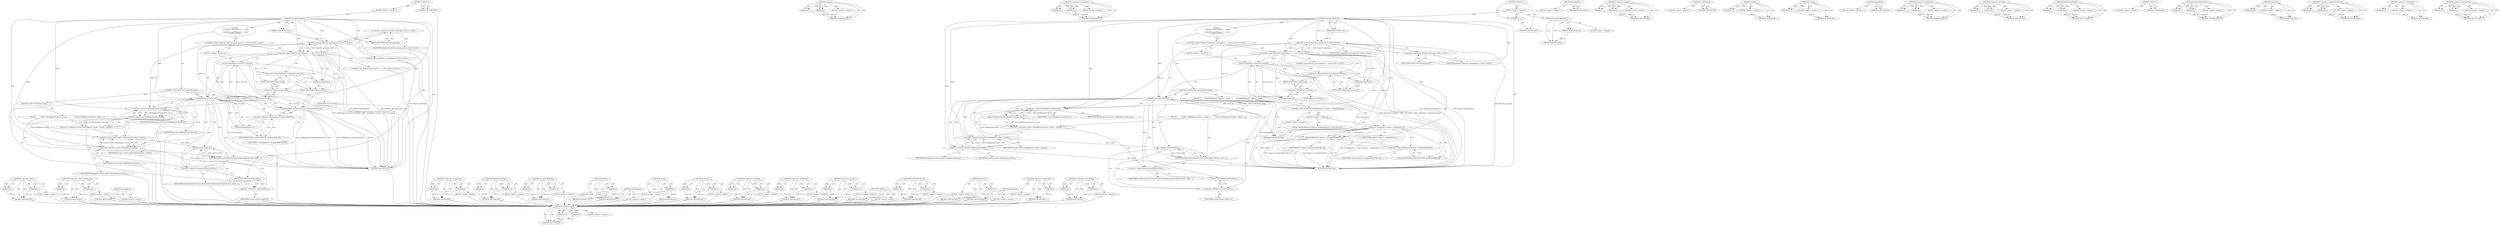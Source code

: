 digraph "&lt;operator&gt;.greaterThan" {
vulnerable_138 [label=<(METHOD,&lt;operator&gt;.new)>];
vulnerable_139 [label=<(PARAM,p1)>];
vulnerable_140 [label=<(PARAM,p2)>];
vulnerable_141 [label=<(BLOCK,&lt;empty&gt;,&lt;empty&gt;)>];
vulnerable_142 [label=<(METHOD_RETURN,ANY)>];
vulnerable_96 [label=<(METHOD,&lt;operator&gt;.indirectFieldAccess)>];
vulnerable_97 [label=<(PARAM,p1)>];
vulnerable_98 [label=<(PARAM,p2)>];
vulnerable_99 [label=<(BLOCK,&lt;empty&gt;,&lt;empty&gt;)>];
vulnerable_100 [label=<(METHOD_RETURN,ANY)>];
vulnerable_116 [label=<(METHOD,blobRegistry)>];
vulnerable_117 [label=<(BLOCK,&lt;empty&gt;,&lt;empty&gt;)>];
vulnerable_118 [label=<(METHOD_RETURN,ANY)>];
vulnerable_6 [label=<(METHOD,&lt;global&gt;)<SUB>1</SUB>>];
vulnerable_7 [label=<(BLOCK,&lt;empty&gt;,&lt;empty&gt;)<SUB>1</SUB>>];
vulnerable_8 [label=<(METHOD,unregisterBlobURL)<SUB>1</SUB>>];
vulnerable_9 [label=<(PARAM,const KURL&amp; url)<SUB>1</SUB>>];
vulnerable_10 [label="<(BLOCK,{
     if (BlobURL::getOrigin(url) == &quot;null&quot;)
 ...,{
     if (BlobURL::getOrigin(url) == &quot;null&quot;)
 ...)<SUB>2</SUB>>"];
vulnerable_11 [label="<(CONTROL_STRUCTURE,IF,if (BlobURL::getOrigin(url) == &quot;null&quot;))<SUB>3</SUB>>"];
vulnerable_12 [label="<(&lt;operator&gt;.equals,BlobURL::getOrigin(url) == &quot;null&quot;)<SUB>3</SUB>>"];
vulnerable_13 [label="<(BlobURL.getOrigin,BlobURL::getOrigin(url))<SUB>3</SUB>>"];
vulnerable_14 [label="<(&lt;operator&gt;.fieldAccess,BlobURL::getOrigin)<SUB>3</SUB>>"];
vulnerable_15 [label="<(IDENTIFIER,BlobURL,BlobURL::getOrigin(url))<SUB>3</SUB>>"];
vulnerable_16 [label=<(FIELD_IDENTIFIER,getOrigin,getOrigin)<SUB>3</SUB>>];
vulnerable_17 [label="<(IDENTIFIER,url,BlobURL::getOrigin(url))<SUB>3</SUB>>"];
vulnerable_18 [label="<(LITERAL,&quot;null&quot;,BlobURL::getOrigin(url) == &quot;null&quot;)<SUB>3</SUB>>"];
vulnerable_19 [label=<(BLOCK,&lt;empty&gt;,&lt;empty&gt;)<SUB>4</SUB>>];
vulnerable_20 [label=<(remove,originMap()-&gt;remove(url.string()))<SUB>4</SUB>>];
vulnerable_21 [label=<(&lt;operator&gt;.indirectFieldAccess,originMap()-&gt;remove)<SUB>4</SUB>>];
vulnerable_22 [label=<(originMap,originMap())<SUB>4</SUB>>];
vulnerable_23 [label=<(FIELD_IDENTIFIER,remove,remove)<SUB>4</SUB>>];
vulnerable_24 [label=<(string,url.string())<SUB>4</SUB>>];
vulnerable_25 [label=<(&lt;operator&gt;.fieldAccess,url.string)<SUB>4</SUB>>];
vulnerable_26 [label=<(IDENTIFIER,url,url.string())<SUB>4</SUB>>];
vulnerable_27 [label=<(FIELD_IDENTIFIER,string,string)<SUB>4</SUB>>];
vulnerable_28 [label=<(CONTROL_STRUCTURE,IF,if (isMainThread()))<SUB>6</SUB>>];
vulnerable_29 [label=<(isMainThread,isMainThread())<SUB>6</SUB>>];
vulnerable_30 [label=<(BLOCK,&lt;empty&gt;,&lt;empty&gt;)<SUB>7</SUB>>];
vulnerable_31 [label=<(unregisterBlobURL,blobRegistry().unregisterBlobURL(url))<SUB>7</SUB>>];
vulnerable_32 [label=<(&lt;operator&gt;.fieldAccess,blobRegistry().unregisterBlobURL)<SUB>7</SUB>>];
vulnerable_33 [label=<(blobRegistry,blobRegistry())<SUB>7</SUB>>];
vulnerable_34 [label=<(FIELD_IDENTIFIER,unregisterBlobURL,unregisterBlobURL)<SUB>7</SUB>>];
vulnerable_35 [label=<(IDENTIFIER,url,blobRegistry().unregisterBlobURL(url))<SUB>7</SUB>>];
vulnerable_36 [label=<(CONTROL_STRUCTURE,ELSE,else)<SUB>8</SUB>>];
vulnerable_37 [label=<(BLOCK,{
         OwnPtr&lt;BlobRegistryContext&gt; context ...,{
         OwnPtr&lt;BlobRegistryContext&gt; context ...)<SUB>8</SUB>>];
vulnerable_38 [label=<(&lt;operator&gt;.assignment,OwnPtr&lt;BlobRegistryContext&gt; context = adoptPtr(...)<SUB>9</SUB>>];
vulnerable_39 [label=<(&lt;operator&gt;.greaterThan,OwnPtr&lt;BlobRegistryContext&gt; context)<SUB>9</SUB>>];
vulnerable_40 [label=<(&lt;operator&gt;.lessThan,OwnPtr&lt;BlobRegistryContext)<SUB>9</SUB>>];
vulnerable_41 [label=<(IDENTIFIER,OwnPtr,OwnPtr&lt;BlobRegistryContext)<SUB>9</SUB>>];
vulnerable_42 [label=<(IDENTIFIER,BlobRegistryContext,OwnPtr&lt;BlobRegistryContext)<SUB>9</SUB>>];
vulnerable_43 [label=<(IDENTIFIER,context,OwnPtr&lt;BlobRegistryContext&gt; context)<SUB>9</SUB>>];
vulnerable_44 [label=<(adoptPtr,adoptPtr(new BlobRegistryContext(url)))<SUB>9</SUB>>];
vulnerable_45 [label=<(&lt;operator&gt;.new,new BlobRegistryContext(url))<SUB>9</SUB>>];
vulnerable_46 [label=<(IDENTIFIER,BlobRegistryContext,new BlobRegistryContext(url))<SUB>9</SUB>>];
vulnerable_47 [label=<(IDENTIFIER,url,new BlobRegistryContext(url))<SUB>9</SUB>>];
vulnerable_48 [label=<(callOnMainThread,callOnMainThread(&amp;unregisterBlobURLTask, contex...)<SUB>10</SUB>>];
vulnerable_49 [label=<(&lt;operator&gt;.addressOf,&amp;unregisterBlobURLTask)<SUB>10</SUB>>];
vulnerable_50 [label=<(IDENTIFIER,unregisterBlobURLTask,callOnMainThread(&amp;unregisterBlobURLTask, contex...)<SUB>10</SUB>>];
vulnerable_51 [label=<(leakPtr,context.leakPtr())<SUB>10</SUB>>];
vulnerable_52 [label=<(&lt;operator&gt;.fieldAccess,context.leakPtr)<SUB>10</SUB>>];
vulnerable_53 [label=<(IDENTIFIER,context,context.leakPtr())<SUB>10</SUB>>];
vulnerable_54 [label=<(FIELD_IDENTIFIER,leakPtr,leakPtr)<SUB>10</SUB>>];
vulnerable_55 [label=<(METHOD_RETURN,void)<SUB>1</SUB>>];
vulnerable_57 [label=<(METHOD_RETURN,ANY)<SUB>1</SUB>>];
vulnerable_119 [label=<(METHOD,&lt;operator&gt;.assignment)>];
vulnerable_120 [label=<(PARAM,p1)>];
vulnerable_121 [label=<(PARAM,p2)>];
vulnerable_122 [label=<(BLOCK,&lt;empty&gt;,&lt;empty&gt;)>];
vulnerable_123 [label=<(METHOD_RETURN,ANY)>];
vulnerable_81 [label=<(METHOD,BlobURL.getOrigin)>];
vulnerable_82 [label=<(PARAM,p1)>];
vulnerable_83 [label=<(PARAM,p2)>];
vulnerable_84 [label=<(BLOCK,&lt;empty&gt;,&lt;empty&gt;)>];
vulnerable_85 [label=<(METHOD_RETURN,ANY)>];
vulnerable_111 [label=<(METHOD,unregisterBlobURL)>];
vulnerable_112 [label=<(PARAM,p1)>];
vulnerable_113 [label=<(PARAM,p2)>];
vulnerable_114 [label=<(BLOCK,&lt;empty&gt;,&lt;empty&gt;)>];
vulnerable_115 [label=<(METHOD_RETURN,ANY)>];
vulnerable_152 [label=<(METHOD,leakPtr)>];
vulnerable_153 [label=<(PARAM,p1)>];
vulnerable_154 [label=<(BLOCK,&lt;empty&gt;,&lt;empty&gt;)>];
vulnerable_155 [label=<(METHOD_RETURN,ANY)>];
vulnerable_108 [label=<(METHOD,isMainThread)>];
vulnerable_109 [label=<(BLOCK,&lt;empty&gt;,&lt;empty&gt;)>];
vulnerable_110 [label=<(METHOD_RETURN,ANY)>];
vulnerable_104 [label=<(METHOD,string)>];
vulnerable_105 [label=<(PARAM,p1)>];
vulnerable_106 [label=<(BLOCK,&lt;empty&gt;,&lt;empty&gt;)>];
vulnerable_107 [label=<(METHOD_RETURN,ANY)>];
vulnerable_91 [label=<(METHOD,remove)>];
vulnerable_92 [label=<(PARAM,p1)>];
vulnerable_93 [label=<(PARAM,p2)>];
vulnerable_94 [label=<(BLOCK,&lt;empty&gt;,&lt;empty&gt;)>];
vulnerable_95 [label=<(METHOD_RETURN,ANY)>];
vulnerable_129 [label=<(METHOD,&lt;operator&gt;.lessThan)>];
vulnerable_130 [label=<(PARAM,p1)>];
vulnerable_131 [label=<(PARAM,p2)>];
vulnerable_132 [label=<(BLOCK,&lt;empty&gt;,&lt;empty&gt;)>];
vulnerable_133 [label=<(METHOD_RETURN,ANY)>];
vulnerable_86 [label=<(METHOD,&lt;operator&gt;.fieldAccess)>];
vulnerable_87 [label=<(PARAM,p1)>];
vulnerable_88 [label=<(PARAM,p2)>];
vulnerable_89 [label=<(BLOCK,&lt;empty&gt;,&lt;empty&gt;)>];
vulnerable_90 [label=<(METHOD_RETURN,ANY)>];
vulnerable_76 [label=<(METHOD,&lt;operator&gt;.equals)>];
vulnerable_77 [label=<(PARAM,p1)>];
vulnerable_78 [label=<(PARAM,p2)>];
vulnerable_79 [label=<(BLOCK,&lt;empty&gt;,&lt;empty&gt;)>];
vulnerable_80 [label=<(METHOD_RETURN,ANY)>];
vulnerable_70 [label=<(METHOD,&lt;global&gt;)<SUB>1</SUB>>];
vulnerable_71 [label=<(BLOCK,&lt;empty&gt;,&lt;empty&gt;)>];
vulnerable_72 [label=<(METHOD_RETURN,ANY)>];
vulnerable_143 [label=<(METHOD,callOnMainThread)>];
vulnerable_144 [label=<(PARAM,p1)>];
vulnerable_145 [label=<(PARAM,p2)>];
vulnerable_146 [label=<(BLOCK,&lt;empty&gt;,&lt;empty&gt;)>];
vulnerable_147 [label=<(METHOD_RETURN,ANY)>];
vulnerable_134 [label=<(METHOD,adoptPtr)>];
vulnerable_135 [label=<(PARAM,p1)>];
vulnerable_136 [label=<(BLOCK,&lt;empty&gt;,&lt;empty&gt;)>];
vulnerable_137 [label=<(METHOD_RETURN,ANY)>];
vulnerable_101 [label=<(METHOD,originMap)>];
vulnerable_102 [label=<(BLOCK,&lt;empty&gt;,&lt;empty&gt;)>];
vulnerable_103 [label=<(METHOD_RETURN,ANY)>];
vulnerable_148 [label=<(METHOD,&lt;operator&gt;.addressOf)>];
vulnerable_149 [label=<(PARAM,p1)>];
vulnerable_150 [label=<(BLOCK,&lt;empty&gt;,&lt;empty&gt;)>];
vulnerable_151 [label=<(METHOD_RETURN,ANY)>];
vulnerable_124 [label=<(METHOD,&lt;operator&gt;.greaterThan)>];
vulnerable_125 [label=<(PARAM,p1)>];
vulnerable_126 [label=<(PARAM,p2)>];
vulnerable_127 [label=<(BLOCK,&lt;empty&gt;,&lt;empty&gt;)>];
vulnerable_128 [label=<(METHOD_RETURN,ANY)>];
fixed_148 [label=<(METHOD,&lt;operator&gt;.new)>];
fixed_149 [label=<(PARAM,p1)>];
fixed_150 [label=<(PARAM,p2)>];
fixed_151 [label=<(BLOCK,&lt;empty&gt;,&lt;empty&gt;)>];
fixed_152 [label=<(METHOD_RETURN,ANY)>];
fixed_106 [label=<(METHOD,remove)>];
fixed_107 [label=<(PARAM,p1)>];
fixed_108 [label=<(PARAM,p2)>];
fixed_109 [label=<(BLOCK,&lt;empty&gt;,&lt;empty&gt;)>];
fixed_110 [label=<(METHOD_RETURN,ANY)>];
fixed_126 [label=<(METHOD,&lt;operator&gt;.assignment)>];
fixed_127 [label=<(PARAM,p1)>];
fixed_128 [label=<(PARAM,p2)>];
fixed_129 [label=<(BLOCK,&lt;empty&gt;,&lt;empty&gt;)>];
fixed_130 [label=<(METHOD_RETURN,ANY)>];
fixed_6 [label=<(METHOD,&lt;global&gt;)<SUB>1</SUB>>];
fixed_7 [label=<(BLOCK,&lt;empty&gt;,&lt;empty&gt;)<SUB>1</SUB>>];
fixed_8 [label=<(METHOD,unregisterBlobURL)<SUB>1</SUB>>];
fixed_9 [label=<(PARAM,const KURL&amp; url)<SUB>1</SUB>>];
fixed_10 [label=<(BLOCK,&lt;empty&gt;,&lt;empty&gt;)>];
fixed_11 [label=<(METHOD_RETURN,void)<SUB>1</SUB>>];
fixed_13 [label=<(UNKNOWN,),))<SUB>1</SUB>>];
fixed_14 [label=<(METHOD,unregisterBlobURL)<SUB>2</SUB>>];
fixed_15 [label=<(PARAM,const KURL&amp; url)<SUB>2</SUB>>];
fixed_16 [label="<(BLOCK,{
     if (BlobURL::getOrigin(url) == &quot;null&quot;)
 ...,{
     if (BlobURL::getOrigin(url) == &quot;null&quot;)
 ...)<SUB>3</SUB>>"];
fixed_17 [label="<(CONTROL_STRUCTURE,IF,if (BlobURL::getOrigin(url) == &quot;null&quot;))<SUB>4</SUB>>"];
fixed_18 [label="<(&lt;operator&gt;.equals,BlobURL::getOrigin(url) == &quot;null&quot;)<SUB>4</SUB>>"];
fixed_19 [label="<(BlobURL.getOrigin,BlobURL::getOrigin(url))<SUB>4</SUB>>"];
fixed_20 [label="<(&lt;operator&gt;.fieldAccess,BlobURL::getOrigin)<SUB>4</SUB>>"];
fixed_21 [label="<(IDENTIFIER,BlobURL,BlobURL::getOrigin(url))<SUB>4</SUB>>"];
fixed_22 [label=<(FIELD_IDENTIFIER,getOrigin,getOrigin)<SUB>4</SUB>>];
fixed_23 [label="<(IDENTIFIER,url,BlobURL::getOrigin(url))<SUB>4</SUB>>"];
fixed_24 [label="<(LITERAL,&quot;null&quot;,BlobURL::getOrigin(url) == &quot;null&quot;)<SUB>4</SUB>>"];
fixed_25 [label=<(BLOCK,&lt;empty&gt;,&lt;empty&gt;)<SUB>5</SUB>>];
fixed_26 [label=<(remove,originMap()-&gt;remove(url.string()))<SUB>5</SUB>>];
fixed_27 [label=<(&lt;operator&gt;.indirectFieldAccess,originMap()-&gt;remove)<SUB>5</SUB>>];
fixed_28 [label=<(originMap,originMap())<SUB>5</SUB>>];
fixed_29 [label=<(FIELD_IDENTIFIER,remove,remove)<SUB>5</SUB>>];
fixed_30 [label=<(string,url.string())<SUB>5</SUB>>];
fixed_31 [label=<(&lt;operator&gt;.fieldAccess,url.string)<SUB>5</SUB>>];
fixed_32 [label=<(IDENTIFIER,url,url.string())<SUB>5</SUB>>];
fixed_33 [label=<(FIELD_IDENTIFIER,string,string)<SUB>5</SUB>>];
fixed_34 [label=<(CONTROL_STRUCTURE,IF,if (isMainThread()))<SUB>7</SUB>>];
fixed_35 [label=<(isMainThread,isMainThread())<SUB>7</SUB>>];
fixed_36 [label=<(BLOCK,{
        if (WebBlobRegistry* registry = blobR...,{
        if (WebBlobRegistry* registry = blobR...)<SUB>7</SUB>>];
fixed_37 [label=<(CONTROL_STRUCTURE,IF,if (WebBlobRegistry* registry = blobRegistry()))<SUB>8</SUB>>];
fixed_38 [label=<(BLOCK,&lt;empty&gt;,&lt;empty&gt;)<SUB>8</SUB>>];
fixed_39 [label="<(LOCAL,WebBlobRegistry* registry: WebBlobRegistry*)<SUB>8</SUB>>"];
fixed_40 [label=<(&lt;operator&gt;.assignment,* registry = blobRegistry())<SUB>8</SUB>>];
fixed_41 [label=<(IDENTIFIER,registry,* registry = blobRegistry())<SUB>8</SUB>>];
fixed_42 [label=<(blobRegistry,blobRegistry())<SUB>8</SUB>>];
fixed_43 [label=<(BLOCK,&lt;empty&gt;,&lt;empty&gt;)<SUB>9</SUB>>];
fixed_44 [label=<(unregisterBlobURL,registry-&gt;unregisterBlobURL(url))<SUB>9</SUB>>];
fixed_45 [label=<(&lt;operator&gt;.indirectFieldAccess,registry-&gt;unregisterBlobURL)<SUB>9</SUB>>];
fixed_46 [label=<(IDENTIFIER,registry,registry-&gt;unregisterBlobURL(url))<SUB>9</SUB>>];
fixed_47 [label=<(FIELD_IDENTIFIER,unregisterBlobURL,unregisterBlobURL)<SUB>9</SUB>>];
fixed_48 [label=<(IDENTIFIER,url,registry-&gt;unregisterBlobURL(url))<SUB>9</SUB>>];
fixed_49 [label=<(CONTROL_STRUCTURE,ELSE,else)<SUB>10</SUB>>];
fixed_50 [label=<(BLOCK,{
         OwnPtr&lt;BlobRegistryContext&gt; context ...,{
         OwnPtr&lt;BlobRegistryContext&gt; context ...)<SUB>10</SUB>>];
fixed_51 [label=<(&lt;operator&gt;.assignment,OwnPtr&lt;BlobRegistryContext&gt; context = adoptPtr(...)<SUB>11</SUB>>];
fixed_52 [label=<(&lt;operator&gt;.greaterThan,OwnPtr&lt;BlobRegistryContext&gt; context)<SUB>11</SUB>>];
fixed_53 [label=<(&lt;operator&gt;.lessThan,OwnPtr&lt;BlobRegistryContext)<SUB>11</SUB>>];
fixed_54 [label=<(IDENTIFIER,OwnPtr,OwnPtr&lt;BlobRegistryContext)<SUB>11</SUB>>];
fixed_55 [label=<(IDENTIFIER,BlobRegistryContext,OwnPtr&lt;BlobRegistryContext)<SUB>11</SUB>>];
fixed_56 [label=<(IDENTIFIER,context,OwnPtr&lt;BlobRegistryContext&gt; context)<SUB>11</SUB>>];
fixed_57 [label=<(adoptPtr,adoptPtr(new BlobRegistryContext(url)))<SUB>11</SUB>>];
fixed_58 [label=<(&lt;operator&gt;.new,new BlobRegistryContext(url))<SUB>11</SUB>>];
fixed_59 [label=<(IDENTIFIER,BlobRegistryContext,new BlobRegistryContext(url))<SUB>11</SUB>>];
fixed_60 [label=<(IDENTIFIER,url,new BlobRegistryContext(url))<SUB>11</SUB>>];
fixed_61 [label=<(callOnMainThread,callOnMainThread(&amp;unregisterBlobURLTask, contex...)<SUB>12</SUB>>];
fixed_62 [label=<(&lt;operator&gt;.addressOf,&amp;unregisterBlobURLTask)<SUB>12</SUB>>];
fixed_63 [label=<(IDENTIFIER,unregisterBlobURLTask,callOnMainThread(&amp;unregisterBlobURLTask, contex...)<SUB>12</SUB>>];
fixed_64 [label=<(leakPtr,context.leakPtr())<SUB>12</SUB>>];
fixed_65 [label=<(&lt;operator&gt;.fieldAccess,context.leakPtr)<SUB>12</SUB>>];
fixed_66 [label=<(IDENTIFIER,context,context.leakPtr())<SUB>12</SUB>>];
fixed_67 [label=<(FIELD_IDENTIFIER,leakPtr,leakPtr)<SUB>12</SUB>>];
fixed_68 [label=<(METHOD_RETURN,void)<SUB>2</SUB>>];
fixed_70 [label=<(METHOD_RETURN,ANY)<SUB>1</SUB>>];
fixed_131 [label=<(METHOD,blobRegistry)>];
fixed_132 [label=<(BLOCK,&lt;empty&gt;,&lt;empty&gt;)>];
fixed_133 [label=<(METHOD_RETURN,ANY)>];
fixed_91 [label=<(METHOD,&lt;operator&gt;.equals)>];
fixed_92 [label=<(PARAM,p1)>];
fixed_93 [label=<(PARAM,p2)>];
fixed_94 [label=<(BLOCK,&lt;empty&gt;,&lt;empty&gt;)>];
fixed_95 [label=<(METHOD_RETURN,ANY)>];
fixed_123 [label=<(METHOD,isMainThread)>];
fixed_124 [label=<(BLOCK,&lt;empty&gt;,&lt;empty&gt;)>];
fixed_125 [label=<(METHOD_RETURN,ANY)>];
fixed_162 [label=<(METHOD,leakPtr)>];
fixed_163 [label=<(PARAM,p1)>];
fixed_164 [label=<(BLOCK,&lt;empty&gt;,&lt;empty&gt;)>];
fixed_165 [label=<(METHOD_RETURN,ANY)>];
fixed_119 [label=<(METHOD,string)>];
fixed_120 [label=<(PARAM,p1)>];
fixed_121 [label=<(BLOCK,&lt;empty&gt;,&lt;empty&gt;)>];
fixed_122 [label=<(METHOD_RETURN,ANY)>];
fixed_116 [label=<(METHOD,originMap)>];
fixed_117 [label=<(BLOCK,&lt;empty&gt;,&lt;empty&gt;)>];
fixed_118 [label=<(METHOD_RETURN,ANY)>];
fixed_101 [label=<(METHOD,&lt;operator&gt;.fieldAccess)>];
fixed_102 [label=<(PARAM,p1)>];
fixed_103 [label=<(PARAM,p2)>];
fixed_104 [label=<(BLOCK,&lt;empty&gt;,&lt;empty&gt;)>];
fixed_105 [label=<(METHOD_RETURN,ANY)>];
fixed_139 [label=<(METHOD,&lt;operator&gt;.lessThan)>];
fixed_140 [label=<(PARAM,p1)>];
fixed_141 [label=<(PARAM,p2)>];
fixed_142 [label=<(BLOCK,&lt;empty&gt;,&lt;empty&gt;)>];
fixed_143 [label=<(METHOD_RETURN,ANY)>];
fixed_96 [label=<(METHOD,BlobURL.getOrigin)>];
fixed_97 [label=<(PARAM,p1)>];
fixed_98 [label=<(PARAM,p2)>];
fixed_99 [label=<(BLOCK,&lt;empty&gt;,&lt;empty&gt;)>];
fixed_100 [label=<(METHOD_RETURN,ANY)>];
fixed_85 [label=<(METHOD,&lt;global&gt;)<SUB>1</SUB>>];
fixed_86 [label=<(BLOCK,&lt;empty&gt;,&lt;empty&gt;)>];
fixed_87 [label=<(METHOD_RETURN,ANY)>];
fixed_153 [label=<(METHOD,callOnMainThread)>];
fixed_154 [label=<(PARAM,p1)>];
fixed_155 [label=<(PARAM,p2)>];
fixed_156 [label=<(BLOCK,&lt;empty&gt;,&lt;empty&gt;)>];
fixed_157 [label=<(METHOD_RETURN,ANY)>];
fixed_144 [label=<(METHOD,adoptPtr)>];
fixed_145 [label=<(PARAM,p1)>];
fixed_146 [label=<(BLOCK,&lt;empty&gt;,&lt;empty&gt;)>];
fixed_147 [label=<(METHOD_RETURN,ANY)>];
fixed_111 [label=<(METHOD,&lt;operator&gt;.indirectFieldAccess)>];
fixed_112 [label=<(PARAM,p1)>];
fixed_113 [label=<(PARAM,p2)>];
fixed_114 [label=<(BLOCK,&lt;empty&gt;,&lt;empty&gt;)>];
fixed_115 [label=<(METHOD_RETURN,ANY)>];
fixed_158 [label=<(METHOD,&lt;operator&gt;.addressOf)>];
fixed_159 [label=<(PARAM,p1)>];
fixed_160 [label=<(BLOCK,&lt;empty&gt;,&lt;empty&gt;)>];
fixed_161 [label=<(METHOD_RETURN,ANY)>];
fixed_134 [label=<(METHOD,&lt;operator&gt;.greaterThan)>];
fixed_135 [label=<(PARAM,p1)>];
fixed_136 [label=<(PARAM,p2)>];
fixed_137 [label=<(BLOCK,&lt;empty&gt;,&lt;empty&gt;)>];
fixed_138 [label=<(METHOD_RETURN,ANY)>];
vulnerable_138 -> vulnerable_139  [key=0, label="AST: "];
vulnerable_138 -> vulnerable_139  [key=1, label="DDG: "];
vulnerable_138 -> vulnerable_141  [key=0, label="AST: "];
vulnerable_138 -> vulnerable_140  [key=0, label="AST: "];
vulnerable_138 -> vulnerable_140  [key=1, label="DDG: "];
vulnerable_138 -> vulnerable_142  [key=0, label="AST: "];
vulnerable_138 -> vulnerable_142  [key=1, label="CFG: "];
vulnerable_139 -> vulnerable_142  [key=0, label="DDG: p1"];
vulnerable_140 -> vulnerable_142  [key=0, label="DDG: p2"];
vulnerable_141 -> fixed_148  [key=0];
vulnerable_142 -> fixed_148  [key=0];
vulnerable_96 -> vulnerable_97  [key=0, label="AST: "];
vulnerable_96 -> vulnerable_97  [key=1, label="DDG: "];
vulnerable_96 -> vulnerable_99  [key=0, label="AST: "];
vulnerable_96 -> vulnerable_98  [key=0, label="AST: "];
vulnerable_96 -> vulnerable_98  [key=1, label="DDG: "];
vulnerable_96 -> vulnerable_100  [key=0, label="AST: "];
vulnerable_96 -> vulnerable_100  [key=1, label="CFG: "];
vulnerable_97 -> vulnerable_100  [key=0, label="DDG: p1"];
vulnerable_98 -> vulnerable_100  [key=0, label="DDG: p2"];
vulnerable_99 -> fixed_148  [key=0];
vulnerable_100 -> fixed_148  [key=0];
vulnerable_116 -> vulnerable_117  [key=0, label="AST: "];
vulnerable_116 -> vulnerable_118  [key=0, label="AST: "];
vulnerable_116 -> vulnerable_118  [key=1, label="CFG: "];
vulnerable_117 -> fixed_148  [key=0];
vulnerable_118 -> fixed_148  [key=0];
vulnerable_6 -> vulnerable_7  [key=0, label="AST: "];
vulnerable_6 -> vulnerable_57  [key=0, label="AST: "];
vulnerable_6 -> vulnerable_57  [key=1, label="CFG: "];
vulnerable_7 -> vulnerable_8  [key=0, label="AST: "];
vulnerable_8 -> vulnerable_9  [key=0, label="AST: "];
vulnerable_8 -> vulnerable_9  [key=1, label="DDG: "];
vulnerable_8 -> vulnerable_10  [key=0, label="AST: "];
vulnerable_8 -> vulnerable_55  [key=0, label="AST: "];
vulnerable_8 -> vulnerable_16  [key=0, label="CFG: "];
vulnerable_8 -> vulnerable_29  [key=0, label="DDG: "];
vulnerable_8 -> vulnerable_12  [key=0, label="DDG: "];
vulnerable_8 -> vulnerable_13  [key=0, label="DDG: "];
vulnerable_8 -> vulnerable_31  [key=0, label="DDG: "];
vulnerable_8 -> vulnerable_48  [key=0, label="DDG: "];
vulnerable_8 -> vulnerable_39  [key=0, label="DDG: "];
vulnerable_8 -> vulnerable_40  [key=0, label="DDG: "];
vulnerable_8 -> vulnerable_45  [key=0, label="DDG: "];
vulnerable_9 -> vulnerable_13  [key=0, label="DDG: url"];
vulnerable_10 -> vulnerable_11  [key=0, label="AST: "];
vulnerable_10 -> vulnerable_28  [key=0, label="AST: "];
vulnerable_11 -> vulnerable_12  [key=0, label="AST: "];
vulnerable_11 -> vulnerable_19  [key=0, label="AST: "];
vulnerable_12 -> vulnerable_13  [key=0, label="AST: "];
vulnerable_12 -> vulnerable_18  [key=0, label="AST: "];
vulnerable_12 -> vulnerable_22  [key=0, label="CFG: "];
vulnerable_12 -> vulnerable_22  [key=1, label="CDG: "];
vulnerable_12 -> vulnerable_29  [key=0, label="CFG: "];
vulnerable_12 -> vulnerable_55  [key=0, label="DDG: BlobURL::getOrigin(url)"];
vulnerable_12 -> vulnerable_55  [key=1, label="DDG: BlobURL::getOrigin(url) == &quot;null&quot;"];
vulnerable_12 -> vulnerable_24  [key=0, label="CDG: "];
vulnerable_12 -> vulnerable_21  [key=0, label="CDG: "];
vulnerable_12 -> vulnerable_23  [key=0, label="CDG: "];
vulnerable_12 -> vulnerable_20  [key=0, label="CDG: "];
vulnerable_12 -> vulnerable_25  [key=0, label="CDG: "];
vulnerable_12 -> vulnerable_27  [key=0, label="CDG: "];
vulnerable_13 -> vulnerable_14  [key=0, label="AST: "];
vulnerable_13 -> vulnerable_17  [key=0, label="AST: "];
vulnerable_13 -> vulnerable_12  [key=0, label="CFG: "];
vulnerable_13 -> vulnerable_12  [key=1, label="DDG: BlobURL::getOrigin"];
vulnerable_13 -> vulnerable_12  [key=2, label="DDG: url"];
vulnerable_13 -> vulnerable_55  [key=0, label="DDG: BlobURL::getOrigin"];
vulnerable_13 -> vulnerable_31  [key=0, label="DDG: url"];
vulnerable_13 -> vulnerable_24  [key=0, label="DDG: url"];
vulnerable_13 -> vulnerable_45  [key=0, label="DDG: url"];
vulnerable_14 -> vulnerable_15  [key=0, label="AST: "];
vulnerable_14 -> vulnerable_16  [key=0, label="AST: "];
vulnerable_14 -> vulnerable_13  [key=0, label="CFG: "];
vulnerable_15 -> fixed_148  [key=0];
vulnerable_16 -> vulnerable_14  [key=0, label="CFG: "];
vulnerable_17 -> fixed_148  [key=0];
vulnerable_18 -> fixed_148  [key=0];
vulnerable_19 -> vulnerable_20  [key=0, label="AST: "];
vulnerable_20 -> vulnerable_21  [key=0, label="AST: "];
vulnerable_20 -> vulnerable_24  [key=0, label="AST: "];
vulnerable_20 -> vulnerable_29  [key=0, label="CFG: "];
vulnerable_20 -> vulnerable_55  [key=0, label="DDG: originMap()-&gt;remove"];
vulnerable_20 -> vulnerable_55  [key=1, label="DDG: url.string()"];
vulnerable_20 -> vulnerable_55  [key=2, label="DDG: originMap()-&gt;remove(url.string())"];
vulnerable_21 -> vulnerable_22  [key=0, label="AST: "];
vulnerable_21 -> vulnerable_23  [key=0, label="AST: "];
vulnerable_21 -> vulnerable_27  [key=0, label="CFG: "];
vulnerable_22 -> vulnerable_23  [key=0, label="CFG: "];
vulnerable_23 -> vulnerable_21  [key=0, label="CFG: "];
vulnerable_24 -> vulnerable_25  [key=0, label="AST: "];
vulnerable_24 -> vulnerable_20  [key=0, label="CFG: "];
vulnerable_24 -> vulnerable_20  [key=1, label="DDG: url.string"];
vulnerable_24 -> vulnerable_31  [key=0, label="DDG: url.string"];
vulnerable_24 -> vulnerable_45  [key=0, label="DDG: url.string"];
vulnerable_25 -> vulnerable_26  [key=0, label="AST: "];
vulnerable_25 -> vulnerable_27  [key=0, label="AST: "];
vulnerable_25 -> vulnerable_24  [key=0, label="CFG: "];
vulnerable_26 -> fixed_148  [key=0];
vulnerable_27 -> vulnerable_25  [key=0, label="CFG: "];
vulnerable_28 -> vulnerable_29  [key=0, label="AST: "];
vulnerable_28 -> vulnerable_30  [key=0, label="AST: "];
vulnerable_28 -> vulnerable_36  [key=0, label="AST: "];
vulnerable_29 -> vulnerable_33  [key=0, label="CFG: "];
vulnerable_29 -> vulnerable_33  [key=1, label="CDG: "];
vulnerable_29 -> vulnerable_40  [key=0, label="CFG: "];
vulnerable_29 -> vulnerable_40  [key=1, label="CDG: "];
vulnerable_29 -> vulnerable_55  [key=0, label="DDG: isMainThread()"];
vulnerable_29 -> vulnerable_34  [key=0, label="CDG: "];
vulnerable_29 -> vulnerable_48  [key=0, label="CDG: "];
vulnerable_29 -> vulnerable_32  [key=0, label="CDG: "];
vulnerable_29 -> vulnerable_49  [key=0, label="CDG: "];
vulnerable_29 -> vulnerable_51  [key=0, label="CDG: "];
vulnerable_29 -> vulnerable_52  [key=0, label="CDG: "];
vulnerable_29 -> vulnerable_38  [key=0, label="CDG: "];
vulnerable_29 -> vulnerable_45  [key=0, label="CDG: "];
vulnerable_29 -> vulnerable_44  [key=0, label="CDG: "];
vulnerable_29 -> vulnerable_54  [key=0, label="CDG: "];
vulnerable_29 -> vulnerable_39  [key=0, label="CDG: "];
vulnerable_29 -> vulnerable_31  [key=0, label="CDG: "];
vulnerable_30 -> vulnerable_31  [key=0, label="AST: "];
vulnerable_31 -> vulnerable_32  [key=0, label="AST: "];
vulnerable_31 -> vulnerable_35  [key=0, label="AST: "];
vulnerable_31 -> vulnerable_55  [key=0, label="CFG: "];
vulnerable_31 -> vulnerable_55  [key=1, label="DDG: blobRegistry().unregisterBlobURL"];
vulnerable_31 -> vulnerable_55  [key=2, label="DDG: url"];
vulnerable_31 -> vulnerable_55  [key=3, label="DDG: blobRegistry().unregisterBlobURL(url)"];
vulnerable_32 -> vulnerable_33  [key=0, label="AST: "];
vulnerable_32 -> vulnerable_34  [key=0, label="AST: "];
vulnerable_32 -> vulnerable_31  [key=0, label="CFG: "];
vulnerable_33 -> vulnerable_34  [key=0, label="CFG: "];
vulnerable_34 -> vulnerable_32  [key=0, label="CFG: "];
vulnerable_35 -> fixed_148  [key=0];
vulnerable_36 -> vulnerable_37  [key=0, label="AST: "];
vulnerable_37 -> vulnerable_38  [key=0, label="AST: "];
vulnerable_37 -> vulnerable_48  [key=0, label="AST: "];
vulnerable_38 -> vulnerable_39  [key=0, label="AST: "];
vulnerable_38 -> vulnerable_44  [key=0, label="AST: "];
vulnerable_38 -> vulnerable_49  [key=0, label="CFG: "];
vulnerable_39 -> vulnerable_40  [key=0, label="AST: "];
vulnerable_39 -> vulnerable_43  [key=0, label="AST: "];
vulnerable_39 -> vulnerable_45  [key=0, label="CFG: "];
vulnerable_39 -> vulnerable_51  [key=0, label="DDG: context"];
vulnerable_40 -> vulnerable_41  [key=0, label="AST: "];
vulnerable_40 -> vulnerable_42  [key=0, label="AST: "];
vulnerable_40 -> vulnerable_39  [key=0, label="CFG: "];
vulnerable_40 -> vulnerable_39  [key=1, label="DDG: OwnPtr"];
vulnerable_40 -> vulnerable_39  [key=2, label="DDG: BlobRegistryContext"];
vulnerable_40 -> vulnerable_55  [key=0, label="DDG: OwnPtr"];
vulnerable_40 -> vulnerable_45  [key=0, label="DDG: BlobRegistryContext"];
vulnerable_41 -> fixed_148  [key=0];
vulnerable_42 -> fixed_148  [key=0];
vulnerable_43 -> fixed_148  [key=0];
vulnerable_44 -> vulnerable_45  [key=0, label="AST: "];
vulnerable_44 -> vulnerable_38  [key=0, label="CFG: "];
vulnerable_44 -> vulnerable_38  [key=1, label="DDG: new BlobRegistryContext(url)"];
vulnerable_45 -> vulnerable_46  [key=0, label="AST: "];
vulnerable_45 -> vulnerable_47  [key=0, label="AST: "];
vulnerable_45 -> vulnerable_44  [key=0, label="CFG: "];
vulnerable_45 -> vulnerable_44  [key=1, label="DDG: BlobRegistryContext"];
vulnerable_45 -> vulnerable_44  [key=2, label="DDG: url"];
vulnerable_46 -> fixed_148  [key=0];
vulnerable_47 -> fixed_148  [key=0];
vulnerable_48 -> vulnerable_49  [key=0, label="AST: "];
vulnerable_48 -> vulnerable_51  [key=0, label="AST: "];
vulnerable_48 -> vulnerable_55  [key=0, label="CFG: "];
vulnerable_49 -> vulnerable_50  [key=0, label="AST: "];
vulnerable_49 -> vulnerable_54  [key=0, label="CFG: "];
vulnerable_50 -> fixed_148  [key=0];
vulnerable_51 -> vulnerable_52  [key=0, label="AST: "];
vulnerable_51 -> vulnerable_48  [key=0, label="CFG: "];
vulnerable_51 -> vulnerable_48  [key=1, label="DDG: context.leakPtr"];
vulnerable_52 -> vulnerable_53  [key=0, label="AST: "];
vulnerable_52 -> vulnerable_54  [key=0, label="AST: "];
vulnerable_52 -> vulnerable_51  [key=0, label="CFG: "];
vulnerable_53 -> fixed_148  [key=0];
vulnerable_54 -> vulnerable_52  [key=0, label="CFG: "];
vulnerable_55 -> fixed_148  [key=0];
vulnerable_57 -> fixed_148  [key=0];
vulnerable_119 -> vulnerable_120  [key=0, label="AST: "];
vulnerable_119 -> vulnerable_120  [key=1, label="DDG: "];
vulnerable_119 -> vulnerable_122  [key=0, label="AST: "];
vulnerable_119 -> vulnerable_121  [key=0, label="AST: "];
vulnerable_119 -> vulnerable_121  [key=1, label="DDG: "];
vulnerable_119 -> vulnerable_123  [key=0, label="AST: "];
vulnerable_119 -> vulnerable_123  [key=1, label="CFG: "];
vulnerable_120 -> vulnerable_123  [key=0, label="DDG: p1"];
vulnerable_121 -> vulnerable_123  [key=0, label="DDG: p2"];
vulnerable_122 -> fixed_148  [key=0];
vulnerable_123 -> fixed_148  [key=0];
vulnerable_81 -> vulnerable_82  [key=0, label="AST: "];
vulnerable_81 -> vulnerable_82  [key=1, label="DDG: "];
vulnerable_81 -> vulnerable_84  [key=0, label="AST: "];
vulnerable_81 -> vulnerable_83  [key=0, label="AST: "];
vulnerable_81 -> vulnerable_83  [key=1, label="DDG: "];
vulnerable_81 -> vulnerable_85  [key=0, label="AST: "];
vulnerable_81 -> vulnerable_85  [key=1, label="CFG: "];
vulnerable_82 -> vulnerable_85  [key=0, label="DDG: p1"];
vulnerable_83 -> vulnerable_85  [key=0, label="DDG: p2"];
vulnerable_84 -> fixed_148  [key=0];
vulnerable_85 -> fixed_148  [key=0];
vulnerable_111 -> vulnerable_112  [key=0, label="AST: "];
vulnerable_111 -> vulnerable_112  [key=1, label="DDG: "];
vulnerable_111 -> vulnerable_114  [key=0, label="AST: "];
vulnerable_111 -> vulnerable_113  [key=0, label="AST: "];
vulnerable_111 -> vulnerable_113  [key=1, label="DDG: "];
vulnerable_111 -> vulnerable_115  [key=0, label="AST: "];
vulnerable_111 -> vulnerable_115  [key=1, label="CFG: "];
vulnerable_112 -> vulnerable_115  [key=0, label="DDG: p1"];
vulnerable_113 -> vulnerable_115  [key=0, label="DDG: p2"];
vulnerable_114 -> fixed_148  [key=0];
vulnerable_115 -> fixed_148  [key=0];
vulnerable_152 -> vulnerable_153  [key=0, label="AST: "];
vulnerable_152 -> vulnerable_153  [key=1, label="DDG: "];
vulnerable_152 -> vulnerable_154  [key=0, label="AST: "];
vulnerable_152 -> vulnerable_155  [key=0, label="AST: "];
vulnerable_152 -> vulnerable_155  [key=1, label="CFG: "];
vulnerable_153 -> vulnerable_155  [key=0, label="DDG: p1"];
vulnerable_154 -> fixed_148  [key=0];
vulnerable_155 -> fixed_148  [key=0];
vulnerable_108 -> vulnerable_109  [key=0, label="AST: "];
vulnerable_108 -> vulnerable_110  [key=0, label="AST: "];
vulnerable_108 -> vulnerable_110  [key=1, label="CFG: "];
vulnerable_109 -> fixed_148  [key=0];
vulnerable_110 -> fixed_148  [key=0];
vulnerable_104 -> vulnerable_105  [key=0, label="AST: "];
vulnerable_104 -> vulnerable_105  [key=1, label="DDG: "];
vulnerable_104 -> vulnerable_106  [key=0, label="AST: "];
vulnerable_104 -> vulnerable_107  [key=0, label="AST: "];
vulnerable_104 -> vulnerable_107  [key=1, label="CFG: "];
vulnerable_105 -> vulnerable_107  [key=0, label="DDG: p1"];
vulnerable_106 -> fixed_148  [key=0];
vulnerable_107 -> fixed_148  [key=0];
vulnerable_91 -> vulnerable_92  [key=0, label="AST: "];
vulnerable_91 -> vulnerable_92  [key=1, label="DDG: "];
vulnerable_91 -> vulnerable_94  [key=0, label="AST: "];
vulnerable_91 -> vulnerable_93  [key=0, label="AST: "];
vulnerable_91 -> vulnerable_93  [key=1, label="DDG: "];
vulnerable_91 -> vulnerable_95  [key=0, label="AST: "];
vulnerable_91 -> vulnerable_95  [key=1, label="CFG: "];
vulnerable_92 -> vulnerable_95  [key=0, label="DDG: p1"];
vulnerable_93 -> vulnerable_95  [key=0, label="DDG: p2"];
vulnerable_94 -> fixed_148  [key=0];
vulnerable_95 -> fixed_148  [key=0];
vulnerable_129 -> vulnerable_130  [key=0, label="AST: "];
vulnerable_129 -> vulnerable_130  [key=1, label="DDG: "];
vulnerable_129 -> vulnerable_132  [key=0, label="AST: "];
vulnerable_129 -> vulnerable_131  [key=0, label="AST: "];
vulnerable_129 -> vulnerable_131  [key=1, label="DDG: "];
vulnerable_129 -> vulnerable_133  [key=0, label="AST: "];
vulnerable_129 -> vulnerable_133  [key=1, label="CFG: "];
vulnerable_130 -> vulnerable_133  [key=0, label="DDG: p1"];
vulnerable_131 -> vulnerable_133  [key=0, label="DDG: p2"];
vulnerable_132 -> fixed_148  [key=0];
vulnerable_133 -> fixed_148  [key=0];
vulnerable_86 -> vulnerable_87  [key=0, label="AST: "];
vulnerable_86 -> vulnerable_87  [key=1, label="DDG: "];
vulnerable_86 -> vulnerable_89  [key=0, label="AST: "];
vulnerable_86 -> vulnerable_88  [key=0, label="AST: "];
vulnerable_86 -> vulnerable_88  [key=1, label="DDG: "];
vulnerable_86 -> vulnerable_90  [key=0, label="AST: "];
vulnerable_86 -> vulnerable_90  [key=1, label="CFG: "];
vulnerable_87 -> vulnerable_90  [key=0, label="DDG: p1"];
vulnerable_88 -> vulnerable_90  [key=0, label="DDG: p2"];
vulnerable_89 -> fixed_148  [key=0];
vulnerable_90 -> fixed_148  [key=0];
vulnerable_76 -> vulnerable_77  [key=0, label="AST: "];
vulnerable_76 -> vulnerable_77  [key=1, label="DDG: "];
vulnerable_76 -> vulnerable_79  [key=0, label="AST: "];
vulnerable_76 -> vulnerable_78  [key=0, label="AST: "];
vulnerable_76 -> vulnerable_78  [key=1, label="DDG: "];
vulnerable_76 -> vulnerable_80  [key=0, label="AST: "];
vulnerable_76 -> vulnerable_80  [key=1, label="CFG: "];
vulnerable_77 -> vulnerable_80  [key=0, label="DDG: p1"];
vulnerable_78 -> vulnerable_80  [key=0, label="DDG: p2"];
vulnerable_79 -> fixed_148  [key=0];
vulnerable_80 -> fixed_148  [key=0];
vulnerable_70 -> vulnerable_71  [key=0, label="AST: "];
vulnerable_70 -> vulnerable_72  [key=0, label="AST: "];
vulnerable_70 -> vulnerable_72  [key=1, label="CFG: "];
vulnerable_71 -> fixed_148  [key=0];
vulnerable_72 -> fixed_148  [key=0];
vulnerable_143 -> vulnerable_144  [key=0, label="AST: "];
vulnerable_143 -> vulnerable_144  [key=1, label="DDG: "];
vulnerable_143 -> vulnerable_146  [key=0, label="AST: "];
vulnerable_143 -> vulnerable_145  [key=0, label="AST: "];
vulnerable_143 -> vulnerable_145  [key=1, label="DDG: "];
vulnerable_143 -> vulnerable_147  [key=0, label="AST: "];
vulnerable_143 -> vulnerable_147  [key=1, label="CFG: "];
vulnerable_144 -> vulnerable_147  [key=0, label="DDG: p1"];
vulnerable_145 -> vulnerable_147  [key=0, label="DDG: p2"];
vulnerable_146 -> fixed_148  [key=0];
vulnerable_147 -> fixed_148  [key=0];
vulnerable_134 -> vulnerable_135  [key=0, label="AST: "];
vulnerable_134 -> vulnerable_135  [key=1, label="DDG: "];
vulnerable_134 -> vulnerable_136  [key=0, label="AST: "];
vulnerable_134 -> vulnerable_137  [key=0, label="AST: "];
vulnerable_134 -> vulnerable_137  [key=1, label="CFG: "];
vulnerable_135 -> vulnerable_137  [key=0, label="DDG: p1"];
vulnerable_136 -> fixed_148  [key=0];
vulnerable_137 -> fixed_148  [key=0];
vulnerable_101 -> vulnerable_102  [key=0, label="AST: "];
vulnerable_101 -> vulnerable_103  [key=0, label="AST: "];
vulnerable_101 -> vulnerable_103  [key=1, label="CFG: "];
vulnerable_102 -> fixed_148  [key=0];
vulnerable_103 -> fixed_148  [key=0];
vulnerable_148 -> vulnerable_149  [key=0, label="AST: "];
vulnerable_148 -> vulnerable_149  [key=1, label="DDG: "];
vulnerable_148 -> vulnerable_150  [key=0, label="AST: "];
vulnerable_148 -> vulnerable_151  [key=0, label="AST: "];
vulnerable_148 -> vulnerable_151  [key=1, label="CFG: "];
vulnerable_149 -> vulnerable_151  [key=0, label="DDG: p1"];
vulnerable_150 -> fixed_148  [key=0];
vulnerable_151 -> fixed_148  [key=0];
vulnerable_124 -> vulnerable_125  [key=0, label="AST: "];
vulnerable_124 -> vulnerable_125  [key=1, label="DDG: "];
vulnerable_124 -> vulnerable_127  [key=0, label="AST: "];
vulnerable_124 -> vulnerable_126  [key=0, label="AST: "];
vulnerable_124 -> vulnerable_126  [key=1, label="DDG: "];
vulnerable_124 -> vulnerable_128  [key=0, label="AST: "];
vulnerable_124 -> vulnerable_128  [key=1, label="CFG: "];
vulnerable_125 -> vulnerable_128  [key=0, label="DDG: p1"];
vulnerable_126 -> vulnerable_128  [key=0, label="DDG: p2"];
vulnerable_127 -> fixed_148  [key=0];
vulnerable_128 -> fixed_148  [key=0];
fixed_148 -> fixed_149  [key=0, label="AST: "];
fixed_148 -> fixed_149  [key=1, label="DDG: "];
fixed_148 -> fixed_151  [key=0, label="AST: "];
fixed_148 -> fixed_150  [key=0, label="AST: "];
fixed_148 -> fixed_150  [key=1, label="DDG: "];
fixed_148 -> fixed_152  [key=0, label="AST: "];
fixed_148 -> fixed_152  [key=1, label="CFG: "];
fixed_149 -> fixed_152  [key=0, label="DDG: p1"];
fixed_150 -> fixed_152  [key=0, label="DDG: p2"];
fixed_106 -> fixed_107  [key=0, label="AST: "];
fixed_106 -> fixed_107  [key=1, label="DDG: "];
fixed_106 -> fixed_109  [key=0, label="AST: "];
fixed_106 -> fixed_108  [key=0, label="AST: "];
fixed_106 -> fixed_108  [key=1, label="DDG: "];
fixed_106 -> fixed_110  [key=0, label="AST: "];
fixed_106 -> fixed_110  [key=1, label="CFG: "];
fixed_107 -> fixed_110  [key=0, label="DDG: p1"];
fixed_108 -> fixed_110  [key=0, label="DDG: p2"];
fixed_126 -> fixed_127  [key=0, label="AST: "];
fixed_126 -> fixed_127  [key=1, label="DDG: "];
fixed_126 -> fixed_129  [key=0, label="AST: "];
fixed_126 -> fixed_128  [key=0, label="AST: "];
fixed_126 -> fixed_128  [key=1, label="DDG: "];
fixed_126 -> fixed_130  [key=0, label="AST: "];
fixed_126 -> fixed_130  [key=1, label="CFG: "];
fixed_127 -> fixed_130  [key=0, label="DDG: p1"];
fixed_128 -> fixed_130  [key=0, label="DDG: p2"];
fixed_6 -> fixed_7  [key=0, label="AST: "];
fixed_6 -> fixed_70  [key=0, label="AST: "];
fixed_6 -> fixed_13  [key=0, label="CFG: "];
fixed_7 -> fixed_8  [key=0, label="AST: "];
fixed_7 -> fixed_13  [key=0, label="AST: "];
fixed_7 -> fixed_14  [key=0, label="AST: "];
fixed_8 -> fixed_9  [key=0, label="AST: "];
fixed_8 -> fixed_9  [key=1, label="DDG: "];
fixed_8 -> fixed_10  [key=0, label="AST: "];
fixed_8 -> fixed_11  [key=0, label="AST: "];
fixed_8 -> fixed_11  [key=1, label="CFG: "];
fixed_9 -> fixed_11  [key=0, label="DDG: url"];
fixed_13 -> fixed_70  [key=0, label="CFG: "];
fixed_14 -> fixed_15  [key=0, label="AST: "];
fixed_14 -> fixed_15  [key=1, label="DDG: "];
fixed_14 -> fixed_16  [key=0, label="AST: "];
fixed_14 -> fixed_68  [key=0, label="AST: "];
fixed_14 -> fixed_22  [key=0, label="CFG: "];
fixed_14 -> fixed_35  [key=0, label="DDG: "];
fixed_14 -> fixed_18  [key=0, label="DDG: "];
fixed_14 -> fixed_19  [key=0, label="DDG: "];
fixed_14 -> fixed_40  [key=0, label="DDG: "];
fixed_14 -> fixed_61  [key=0, label="DDG: "];
fixed_14 -> fixed_44  [key=0, label="DDG: "];
fixed_14 -> fixed_52  [key=0, label="DDG: "];
fixed_14 -> fixed_53  [key=0, label="DDG: "];
fixed_14 -> fixed_58  [key=0, label="DDG: "];
fixed_15 -> fixed_19  [key=0, label="DDG: url"];
fixed_16 -> fixed_17  [key=0, label="AST: "];
fixed_16 -> fixed_34  [key=0, label="AST: "];
fixed_17 -> fixed_18  [key=0, label="AST: "];
fixed_17 -> fixed_25  [key=0, label="AST: "];
fixed_18 -> fixed_19  [key=0, label="AST: "];
fixed_18 -> fixed_24  [key=0, label="AST: "];
fixed_18 -> fixed_28  [key=0, label="CFG: "];
fixed_18 -> fixed_28  [key=1, label="CDG: "];
fixed_18 -> fixed_35  [key=0, label="CFG: "];
fixed_18 -> fixed_68  [key=0, label="DDG: BlobURL::getOrigin(url)"];
fixed_18 -> fixed_68  [key=1, label="DDG: BlobURL::getOrigin(url) == &quot;null&quot;"];
fixed_18 -> fixed_30  [key=0, label="CDG: "];
fixed_18 -> fixed_33  [key=0, label="CDG: "];
fixed_18 -> fixed_26  [key=0, label="CDG: "];
fixed_18 -> fixed_27  [key=0, label="CDG: "];
fixed_18 -> fixed_29  [key=0, label="CDG: "];
fixed_18 -> fixed_31  [key=0, label="CDG: "];
fixed_19 -> fixed_20  [key=0, label="AST: "];
fixed_19 -> fixed_23  [key=0, label="AST: "];
fixed_19 -> fixed_18  [key=0, label="CFG: "];
fixed_19 -> fixed_18  [key=1, label="DDG: BlobURL::getOrigin"];
fixed_19 -> fixed_18  [key=2, label="DDG: url"];
fixed_19 -> fixed_68  [key=0, label="DDG: BlobURL::getOrigin"];
fixed_19 -> fixed_30  [key=0, label="DDG: url"];
fixed_19 -> fixed_44  [key=0, label="DDG: url"];
fixed_19 -> fixed_58  [key=0, label="DDG: url"];
fixed_20 -> fixed_21  [key=0, label="AST: "];
fixed_20 -> fixed_22  [key=0, label="AST: "];
fixed_20 -> fixed_19  [key=0, label="CFG: "];
fixed_22 -> fixed_20  [key=0, label="CFG: "];
fixed_25 -> fixed_26  [key=0, label="AST: "];
fixed_26 -> fixed_27  [key=0, label="AST: "];
fixed_26 -> fixed_30  [key=0, label="AST: "];
fixed_26 -> fixed_35  [key=0, label="CFG: "];
fixed_26 -> fixed_68  [key=0, label="DDG: originMap()-&gt;remove"];
fixed_26 -> fixed_68  [key=1, label="DDG: url.string()"];
fixed_26 -> fixed_68  [key=2, label="DDG: originMap()-&gt;remove(url.string())"];
fixed_27 -> fixed_28  [key=0, label="AST: "];
fixed_27 -> fixed_29  [key=0, label="AST: "];
fixed_27 -> fixed_33  [key=0, label="CFG: "];
fixed_28 -> fixed_29  [key=0, label="CFG: "];
fixed_29 -> fixed_27  [key=0, label="CFG: "];
fixed_30 -> fixed_31  [key=0, label="AST: "];
fixed_30 -> fixed_26  [key=0, label="CFG: "];
fixed_30 -> fixed_26  [key=1, label="DDG: url.string"];
fixed_30 -> fixed_44  [key=0, label="DDG: url.string"];
fixed_30 -> fixed_58  [key=0, label="DDG: url.string"];
fixed_31 -> fixed_32  [key=0, label="AST: "];
fixed_31 -> fixed_33  [key=0, label="AST: "];
fixed_31 -> fixed_30  [key=0, label="CFG: "];
fixed_33 -> fixed_31  [key=0, label="CFG: "];
fixed_34 -> fixed_35  [key=0, label="AST: "];
fixed_34 -> fixed_36  [key=0, label="AST: "];
fixed_34 -> fixed_49  [key=0, label="AST: "];
fixed_35 -> fixed_42  [key=0, label="CFG: "];
fixed_35 -> fixed_42  [key=1, label="CDG: "];
fixed_35 -> fixed_53  [key=0, label="CFG: "];
fixed_35 -> fixed_53  [key=1, label="CDG: "];
fixed_35 -> fixed_68  [key=0, label="DDG: isMainThread()"];
fixed_35 -> fixed_58  [key=0, label="CDG: "];
fixed_35 -> fixed_61  [key=0, label="CDG: "];
fixed_35 -> fixed_64  [key=0, label="CDG: "];
fixed_35 -> fixed_51  [key=0, label="CDG: "];
fixed_35 -> fixed_57  [key=0, label="CDG: "];
fixed_35 -> fixed_52  [key=0, label="CDG: "];
fixed_35 -> fixed_67  [key=0, label="CDG: "];
fixed_35 -> fixed_40  [key=0, label="CDG: "];
fixed_35 -> fixed_65  [key=0, label="CDG: "];
fixed_35 -> fixed_62  [key=0, label="CDG: "];
fixed_36 -> fixed_37  [key=0, label="AST: "];
fixed_37 -> fixed_38  [key=0, label="AST: "];
fixed_37 -> fixed_43  [key=0, label="AST: "];
fixed_38 -> fixed_39  [key=0, label="AST: "];
fixed_38 -> fixed_40  [key=0, label="AST: "];
fixed_40 -> fixed_41  [key=0, label="AST: "];
fixed_40 -> fixed_42  [key=0, label="AST: "];
fixed_40 -> fixed_68  [key=0, label="CFG: "];
fixed_40 -> fixed_68  [key=1, label="DDG: registry"];
fixed_40 -> fixed_68  [key=2, label="DDG: blobRegistry()"];
fixed_40 -> fixed_68  [key=3, label="DDG: * registry = blobRegistry()"];
fixed_40 -> fixed_47  [key=0, label="CFG: "];
fixed_40 -> fixed_47  [key=1, label="CDG: "];
fixed_40 -> fixed_44  [key=0, label="DDG: registry"];
fixed_40 -> fixed_44  [key=1, label="CDG: "];
fixed_40 -> fixed_45  [key=0, label="CDG: "];
fixed_42 -> fixed_40  [key=0, label="CFG: "];
fixed_43 -> fixed_44  [key=0, label="AST: "];
fixed_44 -> fixed_45  [key=0, label="AST: "];
fixed_44 -> fixed_48  [key=0, label="AST: "];
fixed_44 -> fixed_68  [key=0, label="CFG: "];
fixed_44 -> fixed_68  [key=1, label="DDG: registry-&gt;unregisterBlobURL"];
fixed_44 -> fixed_68  [key=2, label="DDG: url"];
fixed_44 -> fixed_68  [key=3, label="DDG: registry-&gt;unregisterBlobURL(url)"];
fixed_45 -> fixed_46  [key=0, label="AST: "];
fixed_45 -> fixed_47  [key=0, label="AST: "];
fixed_45 -> fixed_44  [key=0, label="CFG: "];
fixed_47 -> fixed_45  [key=0, label="CFG: "];
fixed_49 -> fixed_50  [key=0, label="AST: "];
fixed_50 -> fixed_51  [key=0, label="AST: "];
fixed_50 -> fixed_61  [key=0, label="AST: "];
fixed_51 -> fixed_52  [key=0, label="AST: "];
fixed_51 -> fixed_57  [key=0, label="AST: "];
fixed_51 -> fixed_62  [key=0, label="CFG: "];
fixed_52 -> fixed_53  [key=0, label="AST: "];
fixed_52 -> fixed_56  [key=0, label="AST: "];
fixed_52 -> fixed_58  [key=0, label="CFG: "];
fixed_52 -> fixed_64  [key=0, label="DDG: context"];
fixed_53 -> fixed_54  [key=0, label="AST: "];
fixed_53 -> fixed_55  [key=0, label="AST: "];
fixed_53 -> fixed_52  [key=0, label="CFG: "];
fixed_53 -> fixed_52  [key=1, label="DDG: OwnPtr"];
fixed_53 -> fixed_52  [key=2, label="DDG: BlobRegistryContext"];
fixed_53 -> fixed_68  [key=0, label="DDG: OwnPtr"];
fixed_53 -> fixed_58  [key=0, label="DDG: BlobRegistryContext"];
fixed_57 -> fixed_58  [key=0, label="AST: "];
fixed_57 -> fixed_51  [key=0, label="CFG: "];
fixed_57 -> fixed_51  [key=1, label="DDG: new BlobRegistryContext(url)"];
fixed_58 -> fixed_59  [key=0, label="AST: "];
fixed_58 -> fixed_60  [key=0, label="AST: "];
fixed_58 -> fixed_57  [key=0, label="CFG: "];
fixed_58 -> fixed_57  [key=1, label="DDG: BlobRegistryContext"];
fixed_58 -> fixed_57  [key=2, label="DDG: url"];
fixed_61 -> fixed_62  [key=0, label="AST: "];
fixed_61 -> fixed_64  [key=0, label="AST: "];
fixed_61 -> fixed_68  [key=0, label="CFG: "];
fixed_62 -> fixed_63  [key=0, label="AST: "];
fixed_62 -> fixed_67  [key=0, label="CFG: "];
fixed_64 -> fixed_65  [key=0, label="AST: "];
fixed_64 -> fixed_61  [key=0, label="CFG: "];
fixed_64 -> fixed_61  [key=1, label="DDG: context.leakPtr"];
fixed_65 -> fixed_66  [key=0, label="AST: "];
fixed_65 -> fixed_67  [key=0, label="AST: "];
fixed_65 -> fixed_64  [key=0, label="CFG: "];
fixed_67 -> fixed_65  [key=0, label="CFG: "];
fixed_131 -> fixed_132  [key=0, label="AST: "];
fixed_131 -> fixed_133  [key=0, label="AST: "];
fixed_131 -> fixed_133  [key=1, label="CFG: "];
fixed_91 -> fixed_92  [key=0, label="AST: "];
fixed_91 -> fixed_92  [key=1, label="DDG: "];
fixed_91 -> fixed_94  [key=0, label="AST: "];
fixed_91 -> fixed_93  [key=0, label="AST: "];
fixed_91 -> fixed_93  [key=1, label="DDG: "];
fixed_91 -> fixed_95  [key=0, label="AST: "];
fixed_91 -> fixed_95  [key=1, label="CFG: "];
fixed_92 -> fixed_95  [key=0, label="DDG: p1"];
fixed_93 -> fixed_95  [key=0, label="DDG: p2"];
fixed_123 -> fixed_124  [key=0, label="AST: "];
fixed_123 -> fixed_125  [key=0, label="AST: "];
fixed_123 -> fixed_125  [key=1, label="CFG: "];
fixed_162 -> fixed_163  [key=0, label="AST: "];
fixed_162 -> fixed_163  [key=1, label="DDG: "];
fixed_162 -> fixed_164  [key=0, label="AST: "];
fixed_162 -> fixed_165  [key=0, label="AST: "];
fixed_162 -> fixed_165  [key=1, label="CFG: "];
fixed_163 -> fixed_165  [key=0, label="DDG: p1"];
fixed_119 -> fixed_120  [key=0, label="AST: "];
fixed_119 -> fixed_120  [key=1, label="DDG: "];
fixed_119 -> fixed_121  [key=0, label="AST: "];
fixed_119 -> fixed_122  [key=0, label="AST: "];
fixed_119 -> fixed_122  [key=1, label="CFG: "];
fixed_120 -> fixed_122  [key=0, label="DDG: p1"];
fixed_116 -> fixed_117  [key=0, label="AST: "];
fixed_116 -> fixed_118  [key=0, label="AST: "];
fixed_116 -> fixed_118  [key=1, label="CFG: "];
fixed_101 -> fixed_102  [key=0, label="AST: "];
fixed_101 -> fixed_102  [key=1, label="DDG: "];
fixed_101 -> fixed_104  [key=0, label="AST: "];
fixed_101 -> fixed_103  [key=0, label="AST: "];
fixed_101 -> fixed_103  [key=1, label="DDG: "];
fixed_101 -> fixed_105  [key=0, label="AST: "];
fixed_101 -> fixed_105  [key=1, label="CFG: "];
fixed_102 -> fixed_105  [key=0, label="DDG: p1"];
fixed_103 -> fixed_105  [key=0, label="DDG: p2"];
fixed_139 -> fixed_140  [key=0, label="AST: "];
fixed_139 -> fixed_140  [key=1, label="DDG: "];
fixed_139 -> fixed_142  [key=0, label="AST: "];
fixed_139 -> fixed_141  [key=0, label="AST: "];
fixed_139 -> fixed_141  [key=1, label="DDG: "];
fixed_139 -> fixed_143  [key=0, label="AST: "];
fixed_139 -> fixed_143  [key=1, label="CFG: "];
fixed_140 -> fixed_143  [key=0, label="DDG: p1"];
fixed_141 -> fixed_143  [key=0, label="DDG: p2"];
fixed_96 -> fixed_97  [key=0, label="AST: "];
fixed_96 -> fixed_97  [key=1, label="DDG: "];
fixed_96 -> fixed_99  [key=0, label="AST: "];
fixed_96 -> fixed_98  [key=0, label="AST: "];
fixed_96 -> fixed_98  [key=1, label="DDG: "];
fixed_96 -> fixed_100  [key=0, label="AST: "];
fixed_96 -> fixed_100  [key=1, label="CFG: "];
fixed_97 -> fixed_100  [key=0, label="DDG: p1"];
fixed_98 -> fixed_100  [key=0, label="DDG: p2"];
fixed_85 -> fixed_86  [key=0, label="AST: "];
fixed_85 -> fixed_87  [key=0, label="AST: "];
fixed_85 -> fixed_87  [key=1, label="CFG: "];
fixed_153 -> fixed_154  [key=0, label="AST: "];
fixed_153 -> fixed_154  [key=1, label="DDG: "];
fixed_153 -> fixed_156  [key=0, label="AST: "];
fixed_153 -> fixed_155  [key=0, label="AST: "];
fixed_153 -> fixed_155  [key=1, label="DDG: "];
fixed_153 -> fixed_157  [key=0, label="AST: "];
fixed_153 -> fixed_157  [key=1, label="CFG: "];
fixed_154 -> fixed_157  [key=0, label="DDG: p1"];
fixed_155 -> fixed_157  [key=0, label="DDG: p2"];
fixed_144 -> fixed_145  [key=0, label="AST: "];
fixed_144 -> fixed_145  [key=1, label="DDG: "];
fixed_144 -> fixed_146  [key=0, label="AST: "];
fixed_144 -> fixed_147  [key=0, label="AST: "];
fixed_144 -> fixed_147  [key=1, label="CFG: "];
fixed_145 -> fixed_147  [key=0, label="DDG: p1"];
fixed_111 -> fixed_112  [key=0, label="AST: "];
fixed_111 -> fixed_112  [key=1, label="DDG: "];
fixed_111 -> fixed_114  [key=0, label="AST: "];
fixed_111 -> fixed_113  [key=0, label="AST: "];
fixed_111 -> fixed_113  [key=1, label="DDG: "];
fixed_111 -> fixed_115  [key=0, label="AST: "];
fixed_111 -> fixed_115  [key=1, label="CFG: "];
fixed_112 -> fixed_115  [key=0, label="DDG: p1"];
fixed_113 -> fixed_115  [key=0, label="DDG: p2"];
fixed_158 -> fixed_159  [key=0, label="AST: "];
fixed_158 -> fixed_159  [key=1, label="DDG: "];
fixed_158 -> fixed_160  [key=0, label="AST: "];
fixed_158 -> fixed_161  [key=0, label="AST: "];
fixed_158 -> fixed_161  [key=1, label="CFG: "];
fixed_159 -> fixed_161  [key=0, label="DDG: p1"];
fixed_134 -> fixed_135  [key=0, label="AST: "];
fixed_134 -> fixed_135  [key=1, label="DDG: "];
fixed_134 -> fixed_137  [key=0, label="AST: "];
fixed_134 -> fixed_136  [key=0, label="AST: "];
fixed_134 -> fixed_136  [key=1, label="DDG: "];
fixed_134 -> fixed_138  [key=0, label="AST: "];
fixed_134 -> fixed_138  [key=1, label="CFG: "];
fixed_135 -> fixed_138  [key=0, label="DDG: p1"];
fixed_136 -> fixed_138  [key=0, label="DDG: p2"];
}
